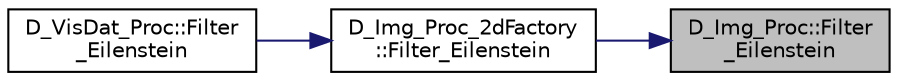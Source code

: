 digraph "D_Img_Proc::Filter_Eilenstein"
{
 // LATEX_PDF_SIZE
  edge [fontname="Helvetica",fontsize="10",labelfontname="Helvetica",labelfontsize="10"];
  node [fontname="Helvetica",fontsize="10",shape=record];
  rankdir="RL";
  Node1 [label="D_Img_Proc::Filter\l_Eilenstein",height=0.2,width=0.4,color="black", fillcolor="grey75", style="filled", fontcolor="black",tooltip=" "];
  Node1 -> Node2 [dir="back",color="midnightblue",fontsize="10",style="solid",fontname="Helvetica"];
  Node2 [label="D_Img_Proc_2dFactory\l::Filter_Eilenstein",height=0.2,width=0.4,color="black", fillcolor="white", style="filled",URL="$class_d___img___proc__2d_factory.html#abc505e69c4f5b63b550dc7104e9875f6",tooltip=" "];
  Node2 -> Node3 [dir="back",color="midnightblue",fontsize="10",style="solid",fontname="Helvetica"];
  Node3 [label="D_VisDat_Proc::Filter\l_Eilenstein",height=0.2,width=0.4,color="black", fillcolor="white", style="filled",URL="$class_d___vis_dat___proc.html#aa3b6e56d271d097d9615cd4377f9b7f4",tooltip=" "];
}
